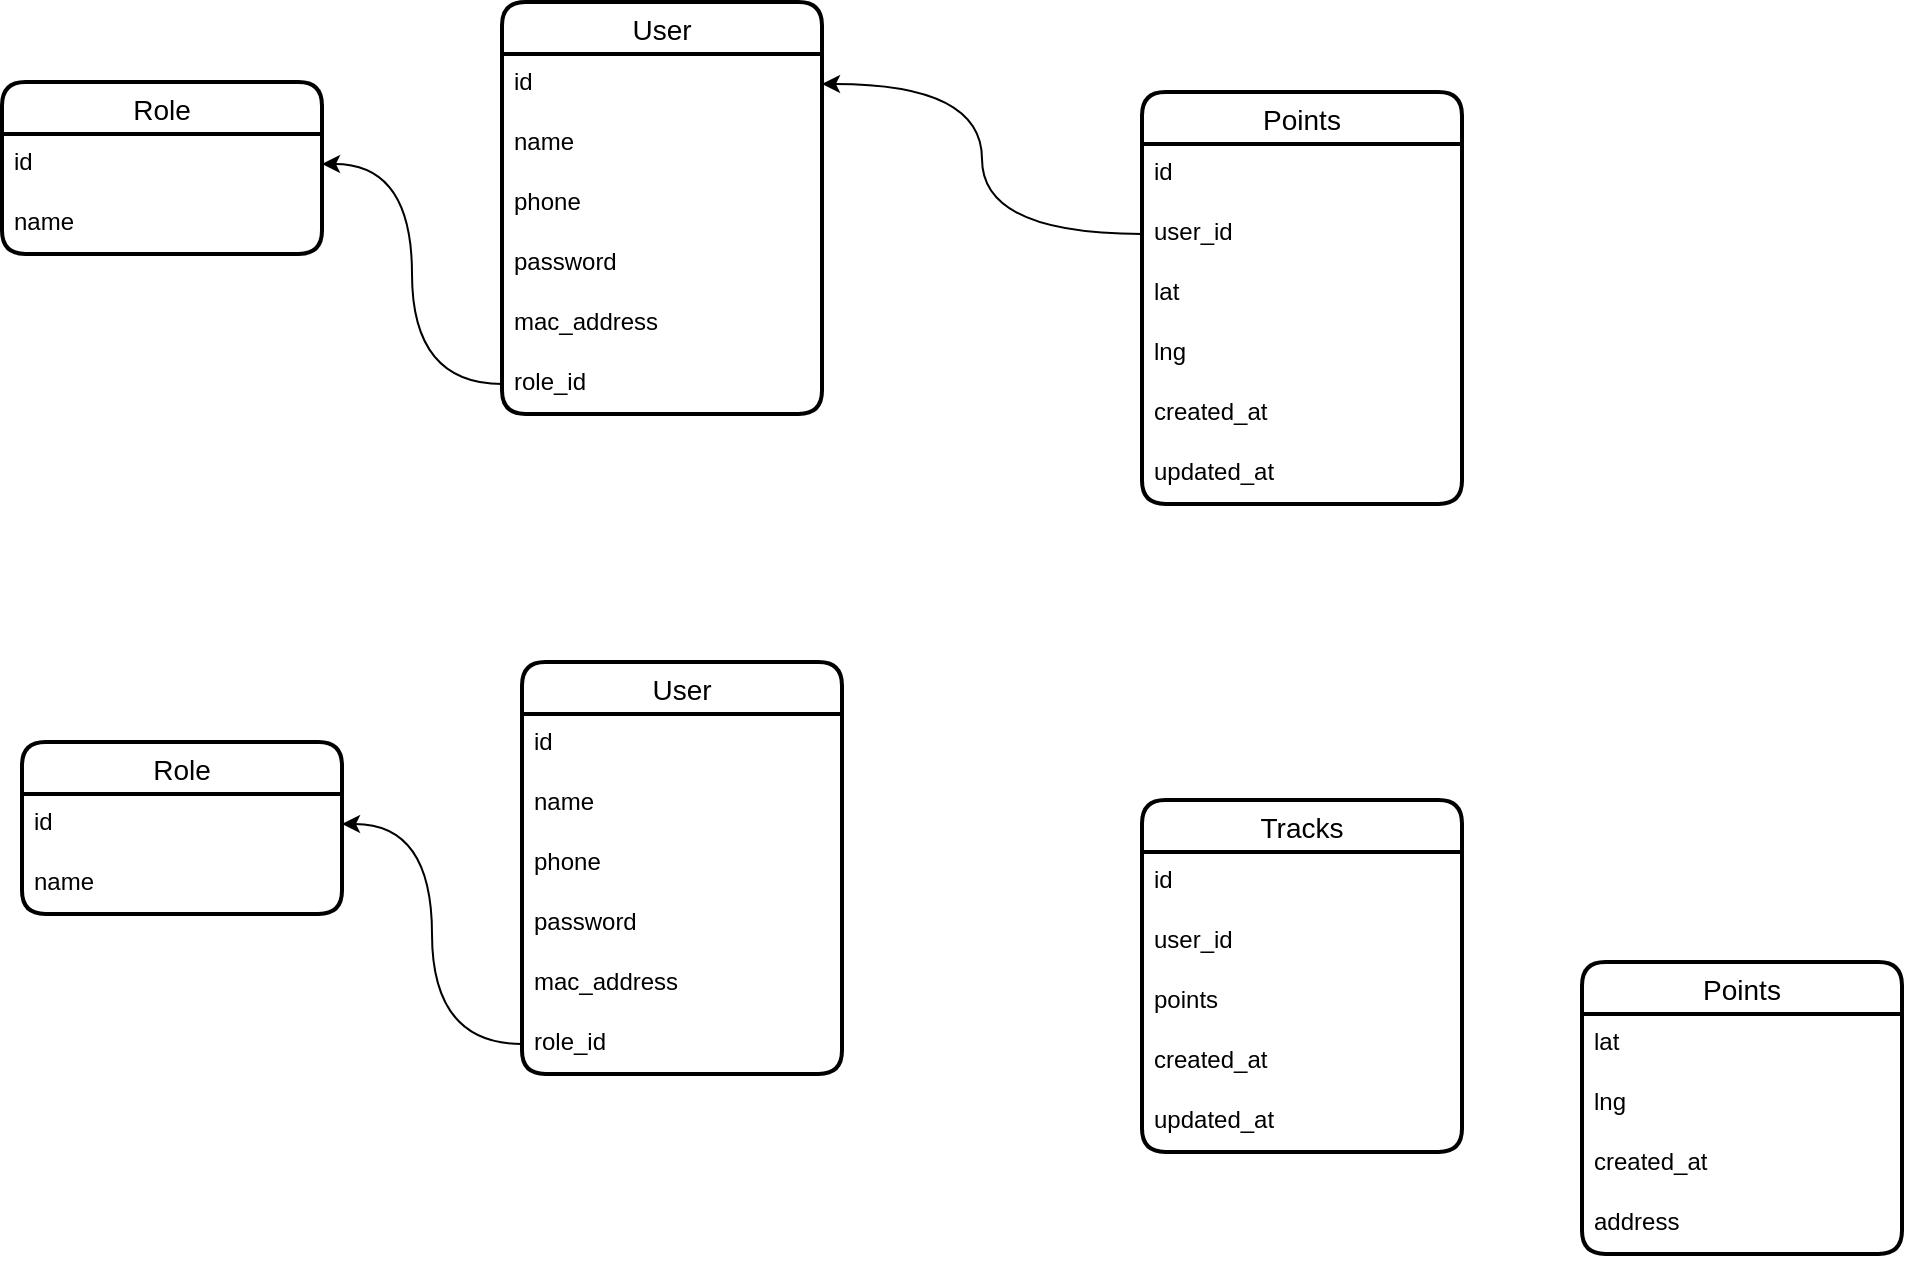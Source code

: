 <mxfile version="22.1.11" type="github">
  <diagram name="Страница — 1" id="uQb5JZfQ5GXVi0TQpGbC">
    <mxGraphModel dx="844" dy="434" grid="1" gridSize="10" guides="1" tooltips="1" connect="1" arrows="1" fold="1" page="1" pageScale="1" pageWidth="827" pageHeight="1169" math="0" shadow="0">
      <root>
        <mxCell id="0" />
        <mxCell id="1" parent="0" />
        <mxCell id="_5UejUevI5gyKmPZKP_F-1" value="User" style="swimlane;fontStyle=0;childLayout=stackLayout;horizontal=1;startSize=26;horizontalStack=0;resizeParent=1;resizeParentMax=0;resizeLast=0;collapsible=1;marginBottom=0;align=center;fontSize=14;strokeWidth=2;rounded=1;shadow=0;glass=0;swimlaneLine=1;" parent="1" vertex="1">
          <mxGeometry x="280" y="770" width="160" height="206" as="geometry" />
        </mxCell>
        <mxCell id="_5UejUevI5gyKmPZKP_F-2" value="id" style="text;strokeColor=none;fillColor=none;spacingLeft=4;spacingRight=4;overflow=hidden;rotatable=0;points=[[0,0.5],[1,0.5]];portConstraint=eastwest;fontSize=12;whiteSpace=wrap;html=1;" parent="_5UejUevI5gyKmPZKP_F-1" vertex="1">
          <mxGeometry y="26" width="160" height="30" as="geometry" />
        </mxCell>
        <mxCell id="_5UejUevI5gyKmPZKP_F-3" value="name" style="text;strokeColor=none;fillColor=none;spacingLeft=4;spacingRight=4;overflow=hidden;rotatable=0;points=[[0,0.5],[1,0.5]];portConstraint=eastwest;fontSize=12;whiteSpace=wrap;html=1;" parent="_5UejUevI5gyKmPZKP_F-1" vertex="1">
          <mxGeometry y="56" width="160" height="30" as="geometry" />
        </mxCell>
        <mxCell id="_5UejUevI5gyKmPZKP_F-4" value="phone" style="text;strokeColor=none;fillColor=none;spacingLeft=4;spacingRight=4;overflow=hidden;rotatable=0;points=[[0,0.5],[1,0.5]];portConstraint=eastwest;fontSize=12;whiteSpace=wrap;html=1;" parent="_5UejUevI5gyKmPZKP_F-1" vertex="1">
          <mxGeometry y="86" width="160" height="30" as="geometry" />
        </mxCell>
        <mxCell id="_5UejUevI5gyKmPZKP_F-5" value="password" style="text;strokeColor=none;fillColor=none;spacingLeft=4;spacingRight=4;overflow=hidden;rotatable=0;points=[[0,0.5],[1,0.5]];portConstraint=eastwest;fontSize=12;whiteSpace=wrap;html=1;" parent="_5UejUevI5gyKmPZKP_F-1" vertex="1">
          <mxGeometry y="116" width="160" height="30" as="geometry" />
        </mxCell>
        <mxCell id="_5UejUevI5gyKmPZKP_F-6" value="mac_address" style="text;strokeColor=none;fillColor=none;spacingLeft=4;spacingRight=4;overflow=hidden;rotatable=0;points=[[0,0.5],[1,0.5]];portConstraint=eastwest;fontSize=12;whiteSpace=wrap;html=1;" parent="_5UejUevI5gyKmPZKP_F-1" vertex="1">
          <mxGeometry y="146" width="160" height="30" as="geometry" />
        </mxCell>
        <mxCell id="_5UejUevI5gyKmPZKP_F-12" value="role_id" style="text;strokeColor=none;fillColor=none;spacingLeft=4;spacingRight=4;overflow=hidden;rotatable=0;points=[[0,0.5],[1,0.5]];portConstraint=eastwest;fontSize=12;whiteSpace=wrap;html=1;" parent="_5UejUevI5gyKmPZKP_F-1" vertex="1">
          <mxGeometry y="176" width="160" height="30" as="geometry" />
        </mxCell>
        <mxCell id="_5UejUevI5gyKmPZKP_F-9" value="Role" style="swimlane;fontStyle=0;childLayout=stackLayout;horizontal=1;startSize=26;horizontalStack=0;resizeParent=1;resizeParentMax=0;resizeLast=0;collapsible=1;marginBottom=0;align=center;fontSize=14;strokeWidth=2;rounded=1;shadow=0;glass=0;swimlaneLine=1;" parent="1" vertex="1">
          <mxGeometry x="30" y="810" width="160" height="86" as="geometry">
            <mxRectangle x="350" y="140" width="90" height="30" as="alternateBounds" />
          </mxGeometry>
        </mxCell>
        <mxCell id="_5UejUevI5gyKmPZKP_F-10" value="id" style="text;strokeColor=none;fillColor=none;spacingLeft=4;spacingRight=4;overflow=hidden;rotatable=0;points=[[0,0.5],[1,0.5]];portConstraint=eastwest;fontSize=12;whiteSpace=wrap;html=1;" parent="_5UejUevI5gyKmPZKP_F-9" vertex="1">
          <mxGeometry y="26" width="160" height="30" as="geometry" />
        </mxCell>
        <mxCell id="_5UejUevI5gyKmPZKP_F-11" value="name" style="text;strokeColor=none;fillColor=none;spacingLeft=4;spacingRight=4;overflow=hidden;rotatable=0;points=[[0,0.5],[1,0.5]];portConstraint=eastwest;fontSize=12;whiteSpace=wrap;html=1;" parent="_5UejUevI5gyKmPZKP_F-9" vertex="1">
          <mxGeometry y="56" width="160" height="30" as="geometry" />
        </mxCell>
        <mxCell id="_5UejUevI5gyKmPZKP_F-13" style="edgeStyle=orthogonalEdgeStyle;rounded=0;orthogonalLoop=1;jettySize=auto;html=1;entryX=1;entryY=0.5;entryDx=0;entryDy=0;curved=1;" parent="1" source="_5UejUevI5gyKmPZKP_F-12" target="_5UejUevI5gyKmPZKP_F-10" edge="1">
          <mxGeometry relative="1" as="geometry" />
        </mxCell>
        <mxCell id="_5UejUevI5gyKmPZKP_F-14" value="Points" style="swimlane;fontStyle=0;childLayout=stackLayout;horizontal=1;startSize=26;horizontalStack=0;resizeParent=1;resizeParentMax=0;resizeLast=0;collapsible=1;marginBottom=0;align=center;fontSize=14;strokeWidth=2;rounded=1;shadow=0;glass=0;swimlaneLine=1;" parent="1" vertex="1">
          <mxGeometry x="600" y="815" width="160" height="206" as="geometry">
            <mxRectangle x="350" y="140" width="90" height="30" as="alternateBounds" />
          </mxGeometry>
        </mxCell>
        <mxCell id="_5UejUevI5gyKmPZKP_F-15" value="id" style="text;strokeColor=none;fillColor=none;spacingLeft=4;spacingRight=4;overflow=hidden;rotatable=0;points=[[0,0.5],[1,0.5]];portConstraint=eastwest;fontSize=12;whiteSpace=wrap;html=1;" parent="_5UejUevI5gyKmPZKP_F-14" vertex="1">
          <mxGeometry y="26" width="160" height="30" as="geometry" />
        </mxCell>
        <mxCell id="_5UejUevI5gyKmPZKP_F-16" value="user_id" style="text;strokeColor=none;fillColor=none;spacingLeft=4;spacingRight=4;overflow=hidden;rotatable=0;points=[[0,0.5],[1,0.5]];portConstraint=eastwest;fontSize=12;whiteSpace=wrap;html=1;" parent="_5UejUevI5gyKmPZKP_F-14" vertex="1">
          <mxGeometry y="56" width="160" height="30" as="geometry" />
        </mxCell>
        <mxCell id="_5UejUevI5gyKmPZKP_F-17" value="lat" style="text;strokeColor=none;fillColor=none;spacingLeft=4;spacingRight=4;overflow=hidden;rotatable=0;points=[[0,0.5],[1,0.5]];portConstraint=eastwest;fontSize=12;whiteSpace=wrap;html=1;" parent="_5UejUevI5gyKmPZKP_F-14" vertex="1">
          <mxGeometry y="86" width="160" height="30" as="geometry" />
        </mxCell>
        <mxCell id="of39KfSD1mZfl-V3CjDa-1" value="lng" style="text;strokeColor=none;fillColor=none;spacingLeft=4;spacingRight=4;overflow=hidden;rotatable=0;points=[[0,0.5],[1,0.5]];portConstraint=eastwest;fontSize=12;whiteSpace=wrap;html=1;" vertex="1" parent="_5UejUevI5gyKmPZKP_F-14">
          <mxGeometry y="116" width="160" height="30" as="geometry" />
        </mxCell>
        <mxCell id="of39KfSD1mZfl-V3CjDa-2" value="created_at" style="text;strokeColor=none;fillColor=none;spacingLeft=4;spacingRight=4;overflow=hidden;rotatable=0;points=[[0,0.5],[1,0.5]];portConstraint=eastwest;fontSize=12;whiteSpace=wrap;html=1;" vertex="1" parent="_5UejUevI5gyKmPZKP_F-14">
          <mxGeometry y="146" width="160" height="30" as="geometry" />
        </mxCell>
        <mxCell id="of39KfSD1mZfl-V3CjDa-3" value="updated_at" style="text;strokeColor=none;fillColor=none;spacingLeft=4;spacingRight=4;overflow=hidden;rotatable=0;points=[[0,0.5],[1,0.5]];portConstraint=eastwest;fontSize=12;whiteSpace=wrap;html=1;" vertex="1" parent="_5UejUevI5gyKmPZKP_F-14">
          <mxGeometry y="176" width="160" height="30" as="geometry" />
        </mxCell>
        <mxCell id="of39KfSD1mZfl-V3CjDa-5" style="edgeStyle=orthogonalEdgeStyle;rounded=0;orthogonalLoop=1;jettySize=auto;html=1;entryX=1;entryY=0.5;entryDx=0;entryDy=0;curved=1;" edge="1" parent="1" source="_5UejUevI5gyKmPZKP_F-16" target="_5UejUevI5gyKmPZKP_F-2">
          <mxGeometry relative="1" as="geometry" />
        </mxCell>
        <mxCell id="of39KfSD1mZfl-V3CjDa-6" value="User" style="swimlane;fontStyle=0;childLayout=stackLayout;horizontal=1;startSize=26;horizontalStack=0;resizeParent=1;resizeParentMax=0;resizeLast=0;collapsible=1;marginBottom=0;align=center;fontSize=14;strokeWidth=2;rounded=1;shadow=0;glass=0;swimlaneLine=1;" vertex="1" parent="1">
          <mxGeometry x="290" y="1100" width="160" height="206" as="geometry" />
        </mxCell>
        <mxCell id="of39KfSD1mZfl-V3CjDa-7" value="id" style="text;strokeColor=none;fillColor=none;spacingLeft=4;spacingRight=4;overflow=hidden;rotatable=0;points=[[0,0.5],[1,0.5]];portConstraint=eastwest;fontSize=12;whiteSpace=wrap;html=1;" vertex="1" parent="of39KfSD1mZfl-V3CjDa-6">
          <mxGeometry y="26" width="160" height="30" as="geometry" />
        </mxCell>
        <mxCell id="of39KfSD1mZfl-V3CjDa-8" value="name" style="text;strokeColor=none;fillColor=none;spacingLeft=4;spacingRight=4;overflow=hidden;rotatable=0;points=[[0,0.5],[1,0.5]];portConstraint=eastwest;fontSize=12;whiteSpace=wrap;html=1;" vertex="1" parent="of39KfSD1mZfl-V3CjDa-6">
          <mxGeometry y="56" width="160" height="30" as="geometry" />
        </mxCell>
        <mxCell id="of39KfSD1mZfl-V3CjDa-9" value="phone" style="text;strokeColor=none;fillColor=none;spacingLeft=4;spacingRight=4;overflow=hidden;rotatable=0;points=[[0,0.5],[1,0.5]];portConstraint=eastwest;fontSize=12;whiteSpace=wrap;html=1;" vertex="1" parent="of39KfSD1mZfl-V3CjDa-6">
          <mxGeometry y="86" width="160" height="30" as="geometry" />
        </mxCell>
        <mxCell id="of39KfSD1mZfl-V3CjDa-10" value="password" style="text;strokeColor=none;fillColor=none;spacingLeft=4;spacingRight=4;overflow=hidden;rotatable=0;points=[[0,0.5],[1,0.5]];portConstraint=eastwest;fontSize=12;whiteSpace=wrap;html=1;" vertex="1" parent="of39KfSD1mZfl-V3CjDa-6">
          <mxGeometry y="116" width="160" height="30" as="geometry" />
        </mxCell>
        <mxCell id="of39KfSD1mZfl-V3CjDa-11" value="mac_address" style="text;strokeColor=none;fillColor=none;spacingLeft=4;spacingRight=4;overflow=hidden;rotatable=0;points=[[0,0.5],[1,0.5]];portConstraint=eastwest;fontSize=12;whiteSpace=wrap;html=1;" vertex="1" parent="of39KfSD1mZfl-V3CjDa-6">
          <mxGeometry y="146" width="160" height="30" as="geometry" />
        </mxCell>
        <mxCell id="of39KfSD1mZfl-V3CjDa-12" value="role_id" style="text;strokeColor=none;fillColor=none;spacingLeft=4;spacingRight=4;overflow=hidden;rotatable=0;points=[[0,0.5],[1,0.5]];portConstraint=eastwest;fontSize=12;whiteSpace=wrap;html=1;" vertex="1" parent="of39KfSD1mZfl-V3CjDa-6">
          <mxGeometry y="176" width="160" height="30" as="geometry" />
        </mxCell>
        <mxCell id="of39KfSD1mZfl-V3CjDa-13" value="Role" style="swimlane;fontStyle=0;childLayout=stackLayout;horizontal=1;startSize=26;horizontalStack=0;resizeParent=1;resizeParentMax=0;resizeLast=0;collapsible=1;marginBottom=0;align=center;fontSize=14;strokeWidth=2;rounded=1;shadow=0;glass=0;swimlaneLine=1;" vertex="1" parent="1">
          <mxGeometry x="40" y="1140" width="160" height="86" as="geometry">
            <mxRectangle x="350" y="140" width="90" height="30" as="alternateBounds" />
          </mxGeometry>
        </mxCell>
        <mxCell id="of39KfSD1mZfl-V3CjDa-14" value="id" style="text;strokeColor=none;fillColor=none;spacingLeft=4;spacingRight=4;overflow=hidden;rotatable=0;points=[[0,0.5],[1,0.5]];portConstraint=eastwest;fontSize=12;whiteSpace=wrap;html=1;" vertex="1" parent="of39KfSD1mZfl-V3CjDa-13">
          <mxGeometry y="26" width="160" height="30" as="geometry" />
        </mxCell>
        <mxCell id="of39KfSD1mZfl-V3CjDa-15" value="name" style="text;strokeColor=none;fillColor=none;spacingLeft=4;spacingRight=4;overflow=hidden;rotatable=0;points=[[0,0.5],[1,0.5]];portConstraint=eastwest;fontSize=12;whiteSpace=wrap;html=1;" vertex="1" parent="of39KfSD1mZfl-V3CjDa-13">
          <mxGeometry y="56" width="160" height="30" as="geometry" />
        </mxCell>
        <mxCell id="of39KfSD1mZfl-V3CjDa-16" style="edgeStyle=orthogonalEdgeStyle;rounded=0;orthogonalLoop=1;jettySize=auto;html=1;entryX=1;entryY=0.5;entryDx=0;entryDy=0;curved=1;" edge="1" parent="1" source="of39KfSD1mZfl-V3CjDa-12" target="of39KfSD1mZfl-V3CjDa-14">
          <mxGeometry relative="1" as="geometry" />
        </mxCell>
        <mxCell id="of39KfSD1mZfl-V3CjDa-17" value="Points" style="swimlane;fontStyle=0;childLayout=stackLayout;horizontal=1;startSize=26;horizontalStack=0;resizeParent=1;resizeParentMax=0;resizeLast=0;collapsible=1;marginBottom=0;align=center;fontSize=14;strokeWidth=2;rounded=1;shadow=0;glass=0;swimlaneLine=1;" vertex="1" parent="1">
          <mxGeometry x="820" y="1250" width="160" height="146" as="geometry">
            <mxRectangle x="350" y="140" width="90" height="30" as="alternateBounds" />
          </mxGeometry>
        </mxCell>
        <mxCell id="of39KfSD1mZfl-V3CjDa-20" value="lat" style="text;strokeColor=none;fillColor=none;spacingLeft=4;spacingRight=4;overflow=hidden;rotatable=0;points=[[0,0.5],[1,0.5]];portConstraint=eastwest;fontSize=12;whiteSpace=wrap;html=1;" vertex="1" parent="of39KfSD1mZfl-V3CjDa-17">
          <mxGeometry y="26" width="160" height="30" as="geometry" />
        </mxCell>
        <mxCell id="of39KfSD1mZfl-V3CjDa-21" value="lng" style="text;strokeColor=none;fillColor=none;spacingLeft=4;spacingRight=4;overflow=hidden;rotatable=0;points=[[0,0.5],[1,0.5]];portConstraint=eastwest;fontSize=12;whiteSpace=wrap;html=1;" vertex="1" parent="of39KfSD1mZfl-V3CjDa-17">
          <mxGeometry y="56" width="160" height="30" as="geometry" />
        </mxCell>
        <mxCell id="of39KfSD1mZfl-V3CjDa-22" value="created_at" style="text;strokeColor=none;fillColor=none;spacingLeft=4;spacingRight=4;overflow=hidden;rotatable=0;points=[[0,0.5],[1,0.5]];portConstraint=eastwest;fontSize=12;whiteSpace=wrap;html=1;" vertex="1" parent="of39KfSD1mZfl-V3CjDa-17">
          <mxGeometry y="86" width="160" height="30" as="geometry" />
        </mxCell>
        <mxCell id="of39KfSD1mZfl-V3CjDa-23" value="address" style="text;strokeColor=none;fillColor=none;spacingLeft=4;spacingRight=4;overflow=hidden;rotatable=0;points=[[0,0.5],[1,0.5]];portConstraint=eastwest;fontSize=12;whiteSpace=wrap;html=1;" vertex="1" parent="of39KfSD1mZfl-V3CjDa-17">
          <mxGeometry y="116" width="160" height="30" as="geometry" />
        </mxCell>
        <mxCell id="of39KfSD1mZfl-V3CjDa-25" value="Tracks" style="swimlane;fontStyle=0;childLayout=stackLayout;horizontal=1;startSize=26;horizontalStack=0;resizeParent=1;resizeParentMax=0;resizeLast=0;collapsible=1;marginBottom=0;align=center;fontSize=14;strokeWidth=2;rounded=1;shadow=0;glass=0;swimlaneLine=1;" vertex="1" parent="1">
          <mxGeometry x="600" y="1169" width="160" height="176" as="geometry">
            <mxRectangle x="350" y="140" width="90" height="30" as="alternateBounds" />
          </mxGeometry>
        </mxCell>
        <mxCell id="of39KfSD1mZfl-V3CjDa-26" value="id" style="text;strokeColor=none;fillColor=none;spacingLeft=4;spacingRight=4;overflow=hidden;rotatable=0;points=[[0,0.5],[1,0.5]];portConstraint=eastwest;fontSize=12;whiteSpace=wrap;html=1;" vertex="1" parent="of39KfSD1mZfl-V3CjDa-25">
          <mxGeometry y="26" width="160" height="30" as="geometry" />
        </mxCell>
        <mxCell id="of39KfSD1mZfl-V3CjDa-27" value="user_id" style="text;strokeColor=none;fillColor=none;spacingLeft=4;spacingRight=4;overflow=hidden;rotatable=0;points=[[0,0.5],[1,0.5]];portConstraint=eastwest;fontSize=12;whiteSpace=wrap;html=1;" vertex="1" parent="of39KfSD1mZfl-V3CjDa-25">
          <mxGeometry y="56" width="160" height="30" as="geometry" />
        </mxCell>
        <mxCell id="of39KfSD1mZfl-V3CjDa-28" value="points" style="text;strokeColor=none;fillColor=none;spacingLeft=4;spacingRight=4;overflow=hidden;rotatable=0;points=[[0,0.5],[1,0.5]];portConstraint=eastwest;fontSize=12;whiteSpace=wrap;html=1;" vertex="1" parent="of39KfSD1mZfl-V3CjDa-25">
          <mxGeometry y="86" width="160" height="30" as="geometry" />
        </mxCell>
        <mxCell id="of39KfSD1mZfl-V3CjDa-30" value="created_at" style="text;strokeColor=none;fillColor=none;spacingLeft=4;spacingRight=4;overflow=hidden;rotatable=0;points=[[0,0.5],[1,0.5]];portConstraint=eastwest;fontSize=12;whiteSpace=wrap;html=1;" vertex="1" parent="of39KfSD1mZfl-V3CjDa-25">
          <mxGeometry y="116" width="160" height="30" as="geometry" />
        </mxCell>
        <mxCell id="of39KfSD1mZfl-V3CjDa-31" value="updated_at" style="text;strokeColor=none;fillColor=none;spacingLeft=4;spacingRight=4;overflow=hidden;rotatable=0;points=[[0,0.5],[1,0.5]];portConstraint=eastwest;fontSize=12;whiteSpace=wrap;html=1;" vertex="1" parent="of39KfSD1mZfl-V3CjDa-25">
          <mxGeometry y="146" width="160" height="30" as="geometry" />
        </mxCell>
      </root>
    </mxGraphModel>
  </diagram>
</mxfile>
